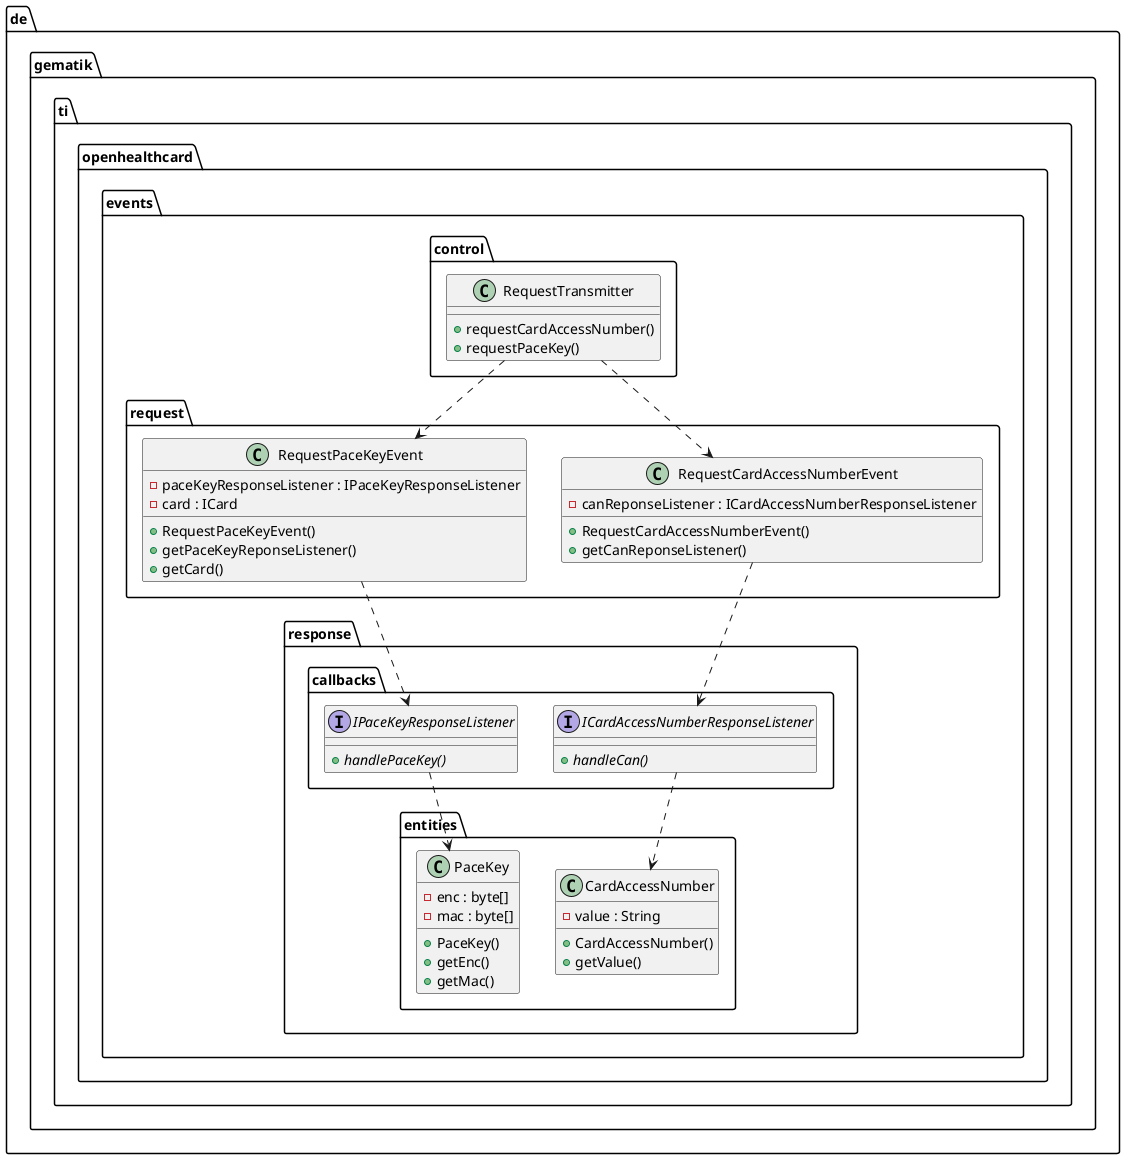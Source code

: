 @startuml

package de.gematik.ti.openhealthcard.events.response.callbacks {
    interface ICardAccessNumberResponseListener {
        {abstract} + handleCan()
    }
  }


  package de.gematik.ti.openhealthcard.events.response.callbacks {
    interface IPaceKeyResponseListener {
        {abstract} + handlePaceKey()
    }
  }

  package de.gematik.ti.openhealthcard.events.control {
      class RequestTransmitter {
          + requestCardAccessNumber()
          + requestPaceKey()
      }
    }

    package de.gematik.ti.openhealthcard.events.response.entities {
        class CardAccessNumber {
            - value : String
            + CardAccessNumber()
            + getValue()
        }
    }


    package de.gematik.ti.openhealthcard.events.response.entities {
        class PaceKey {
            - enc : byte[]
            - mac : byte[]
            + PaceKey()
            + getEnc()
            + getMac()
        }
    }

    package de.gematik.ti.openhealthcard.events.request {
        class RequestCardAccessNumberEvent {
            - canReponseListener : ICardAccessNumberResponseListener
            + RequestCardAccessNumberEvent()
            + getCanReponseListener()
        }
      }


  package de.gematik.ti.openhealthcard.events.request {
    class RequestPaceKeyEvent {
        - paceKeyResponseListener : IPaceKeyResponseListener
        - card : ICard
        + RequestPaceKeyEvent()
        + getPaceKeyReponseListener()
        + getCard()
    }
  }


  IPaceKeyResponseListener ..> PaceKey
  ICardAccessNumberResponseListener ..> CardAccessNumber
  RequestCardAccessNumberEvent ..> ICardAccessNumberResponseListener
  RequestPaceKeyEvent ..> IPaceKeyResponseListener
  RequestTransmitter ..> RequestPaceKeyEvent
  RequestTransmitter ..> RequestCardAccessNumberEvent

@enduml